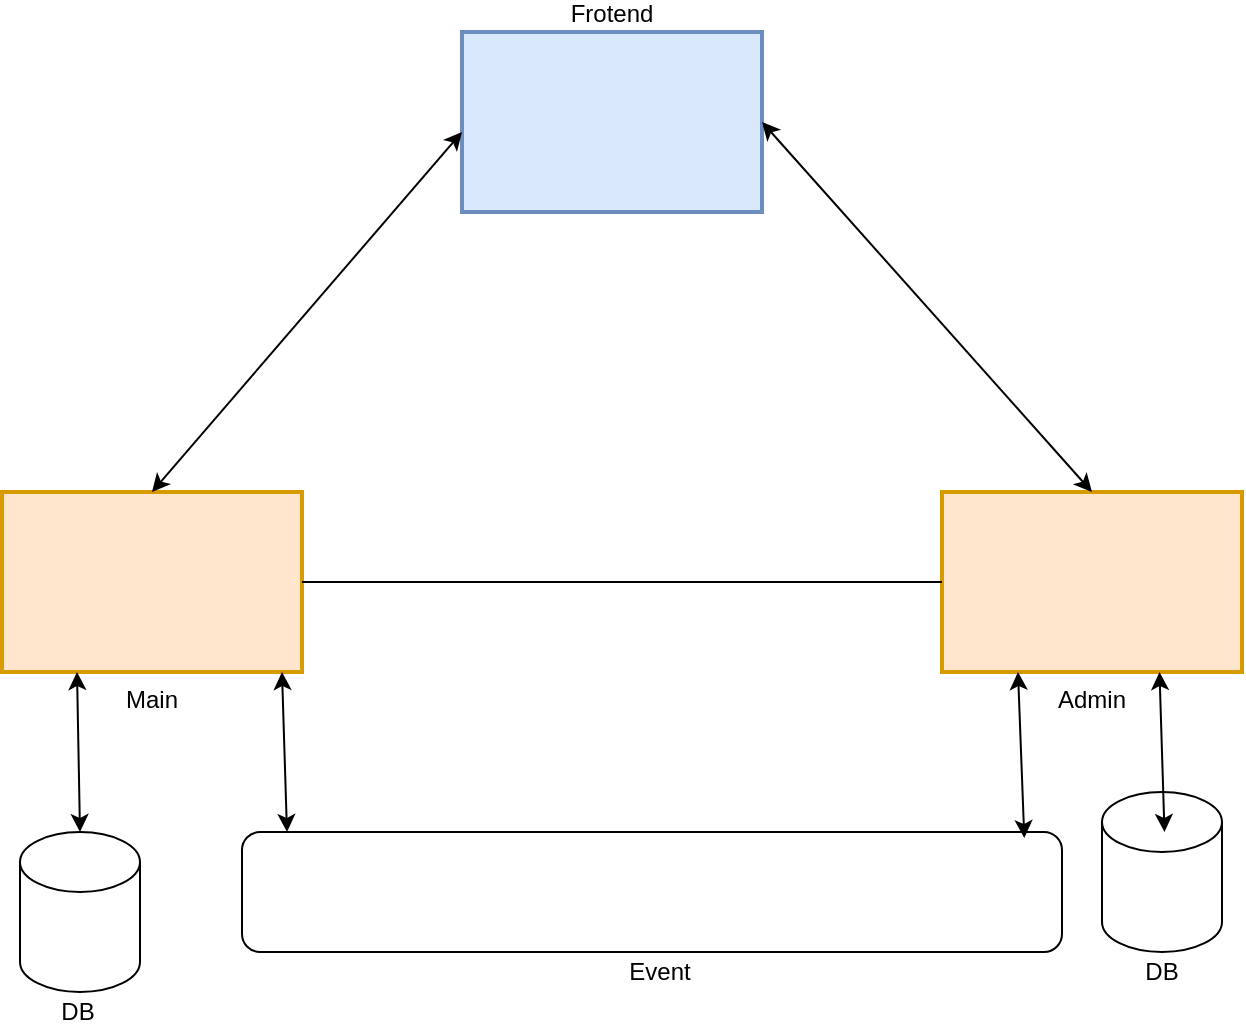 <mxfile version="14.1.8" type="github">
  <diagram name="Page-1" id="74b105a0-9070-1c63-61bc-23e55f88626e">
    <mxGraphModel dx="782" dy="483" grid="1" gridSize="10" guides="1" tooltips="1" connect="1" arrows="1" fold="1" page="1" pageScale="1.5" pageWidth="1654" pageHeight="1169" background="none" math="0" shadow="0">
      <root>
        <mxCell id="0" style=";html=1;" />
        <mxCell id="1" style=";html=1;" parent="0" />
        <mxCell id="10b056a9c633e61c-6" value="Frotend" style="strokeWidth=2;dashed=0;align=center;fontSize=12;shape=rect;verticalLabelPosition=top;verticalAlign=bottom;fillColor=#dae8fc;labelPosition=center;strokeColor=#6c8ebf;" parent="1" vertex="1">
          <mxGeometry x="1040" y="170" width="150" height="90" as="geometry" />
        </mxCell>
        <mxCell id="10b056a9c633e61c-8" value="Main" style="strokeWidth=2;dashed=0;align=center;fontSize=12;shape=rect;verticalLabelPosition=bottom;verticalAlign=top;fillColor=#ffe6cc;strokeColor=#d79b00;" parent="1" vertex="1">
          <mxGeometry x="810" y="400" width="150" height="90" as="geometry" />
        </mxCell>
        <mxCell id="w6qTvtTmNooETmaVql6n-1" value="Admin" style="strokeWidth=2;dashed=0;align=center;fontSize=12;shape=rect;verticalLabelPosition=bottom;verticalAlign=top;fillColor=#ffe6cc;strokeColor=#d79b00;" vertex="1" parent="1">
          <mxGeometry x="1280" y="400" width="150" height="90" as="geometry" />
        </mxCell>
        <mxCell id="w6qTvtTmNooETmaVql6n-2" value="" style="rounded=1;whiteSpace=wrap;html=1;" vertex="1" parent="1">
          <mxGeometry x="930" y="570" width="410" height="60" as="geometry" />
        </mxCell>
        <mxCell id="w6qTvtTmNooETmaVql6n-3" value="" style="shape=cylinder3;whiteSpace=wrap;html=1;boundedLbl=1;backgroundOutline=1;size=15;" vertex="1" parent="1">
          <mxGeometry x="819" y="570" width="60" height="80" as="geometry" />
        </mxCell>
        <mxCell id="w6qTvtTmNooETmaVql6n-4" value="" style="shape=cylinder3;whiteSpace=wrap;html=1;boundedLbl=1;backgroundOutline=1;size=15;" vertex="1" parent="1">
          <mxGeometry x="1360" y="550" width="60" height="80" as="geometry" />
        </mxCell>
        <mxCell id="w6qTvtTmNooETmaVql6n-5" value="Event" style="text;html=1;strokeColor=none;fillColor=none;align=center;verticalAlign=middle;whiteSpace=wrap;rounded=0;" vertex="1" parent="1">
          <mxGeometry x="1119" y="630" width="40" height="20" as="geometry" />
        </mxCell>
        <mxCell id="w6qTvtTmNooETmaVql6n-7" value="DB" style="text;html=1;strokeColor=none;fillColor=none;align=center;verticalAlign=middle;whiteSpace=wrap;rounded=0;" vertex="1" parent="1">
          <mxGeometry x="1370" y="630" width="40" height="20" as="geometry" />
        </mxCell>
        <mxCell id="w6qTvtTmNooETmaVql6n-9" value="DB" style="text;html=1;strokeColor=none;fillColor=none;align=center;verticalAlign=middle;whiteSpace=wrap;rounded=0;" vertex="1" parent="1">
          <mxGeometry x="828" y="650" width="40" height="20" as="geometry" />
        </mxCell>
        <mxCell id="w6qTvtTmNooETmaVql6n-10" value="" style="endArrow=none;html=1;exitX=1;exitY=0.5;exitDx=0;exitDy=0;entryX=0;entryY=0.5;entryDx=0;entryDy=0;" edge="1" parent="1" source="10b056a9c633e61c-8" target="w6qTvtTmNooETmaVql6n-1">
          <mxGeometry width="50" height="50" relative="1" as="geometry">
            <mxPoint x="1110" y="490" as="sourcePoint" />
            <mxPoint x="1160" y="440" as="targetPoint" />
          </mxGeometry>
        </mxCell>
        <mxCell id="w6qTvtTmNooETmaVql6n-11" value="" style="endArrow=classic;startArrow=classic;html=1;entryX=0.25;entryY=1;entryDx=0;entryDy=0;exitX=0.5;exitY=0;exitDx=0;exitDy=0;exitPerimeter=0;" edge="1" parent="1" source="w6qTvtTmNooETmaVql6n-3" target="10b056a9c633e61c-8">
          <mxGeometry width="50" height="50" relative="1" as="geometry">
            <mxPoint x="750" y="630" as="sourcePoint" />
            <mxPoint x="800" y="580" as="targetPoint" />
          </mxGeometry>
        </mxCell>
        <mxCell id="w6qTvtTmNooETmaVql6n-12" value="" style="endArrow=classic;startArrow=classic;html=1;entryX=0.25;entryY=1;entryDx=0;entryDy=0;exitX=0.5;exitY=0;exitDx=0;exitDy=0;exitPerimeter=0;" edge="1" parent="1">
          <mxGeometry width="50" height="50" relative="1" as="geometry">
            <mxPoint x="952.5" y="570" as="sourcePoint" />
            <mxPoint x="950" y="490" as="targetPoint" />
          </mxGeometry>
        </mxCell>
        <mxCell id="w6qTvtTmNooETmaVql6n-13" value="" style="endArrow=classic;startArrow=classic;html=1;exitX=0.954;exitY=0.05;exitDx=0;exitDy=0;exitPerimeter=0;" edge="1" parent="1" source="w6qTvtTmNooETmaVql6n-2">
          <mxGeometry width="50" height="50" relative="1" as="geometry">
            <mxPoint x="1320" y="560" as="sourcePoint" />
            <mxPoint x="1318" y="490" as="targetPoint" />
          </mxGeometry>
        </mxCell>
        <mxCell id="w6qTvtTmNooETmaVql6n-14" value="" style="endArrow=classic;startArrow=classic;html=1;entryX=0.25;entryY=1;entryDx=0;entryDy=0;exitX=0.5;exitY=0;exitDx=0;exitDy=0;exitPerimeter=0;" edge="1" parent="1">
          <mxGeometry width="50" height="50" relative="1" as="geometry">
            <mxPoint x="1391.25" y="570" as="sourcePoint" />
            <mxPoint x="1388.75" y="490" as="targetPoint" />
          </mxGeometry>
        </mxCell>
        <mxCell id="w6qTvtTmNooETmaVql6n-15" value="" style="endArrow=classic;startArrow=classic;html=1;exitX=0.5;exitY=0;exitDx=0;exitDy=0;" edge="1" parent="1" source="10b056a9c633e61c-8">
          <mxGeometry width="50" height="50" relative="1" as="geometry">
            <mxPoint x="864.95" y="402.97" as="sourcePoint" />
            <mxPoint x="1040" y="220" as="targetPoint" />
          </mxGeometry>
        </mxCell>
        <mxCell id="w6qTvtTmNooETmaVql6n-17" value="" style="endArrow=classic;startArrow=classic;html=1;entryX=0.5;entryY=0;entryDx=0;entryDy=0;exitX=1;exitY=0.5;exitDx=0;exitDy=0;" edge="1" parent="1" source="10b056a9c633e61c-6" target="w6qTvtTmNooETmaVql6n-1">
          <mxGeometry width="50" height="50" relative="1" as="geometry">
            <mxPoint x="1190" y="250" as="sourcePoint" />
            <mxPoint x="1240" y="200" as="targetPoint" />
          </mxGeometry>
        </mxCell>
      </root>
    </mxGraphModel>
  </diagram>
</mxfile>
